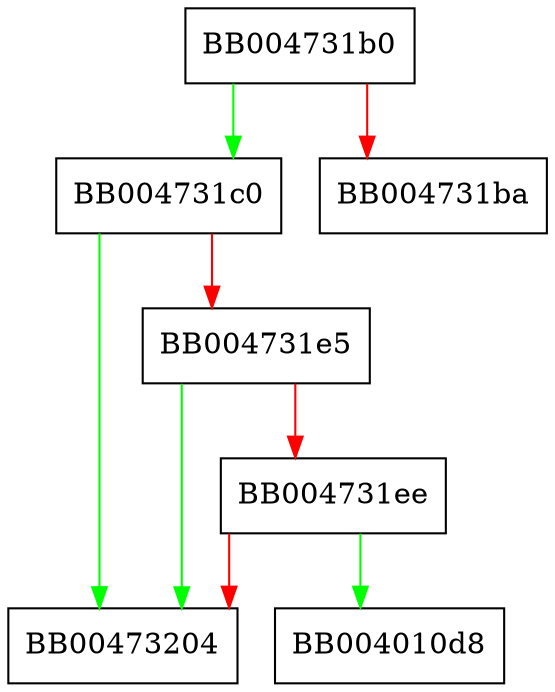 digraph verify_stateless_cookie_callback {
  node [shape="box"];
  graph [splines=ortho];
  BB004731b0 -> BB004731c0 [color="green"];
  BB004731b0 -> BB004731ba [color="red"];
  BB004731c0 -> BB00473204 [color="green"];
  BB004731c0 -> BB004731e5 [color="red"];
  BB004731e5 -> BB00473204 [color="green"];
  BB004731e5 -> BB004731ee [color="red"];
  BB004731ee -> BB004010d8 [color="green"];
  BB004731ee -> BB00473204 [color="red"];
}